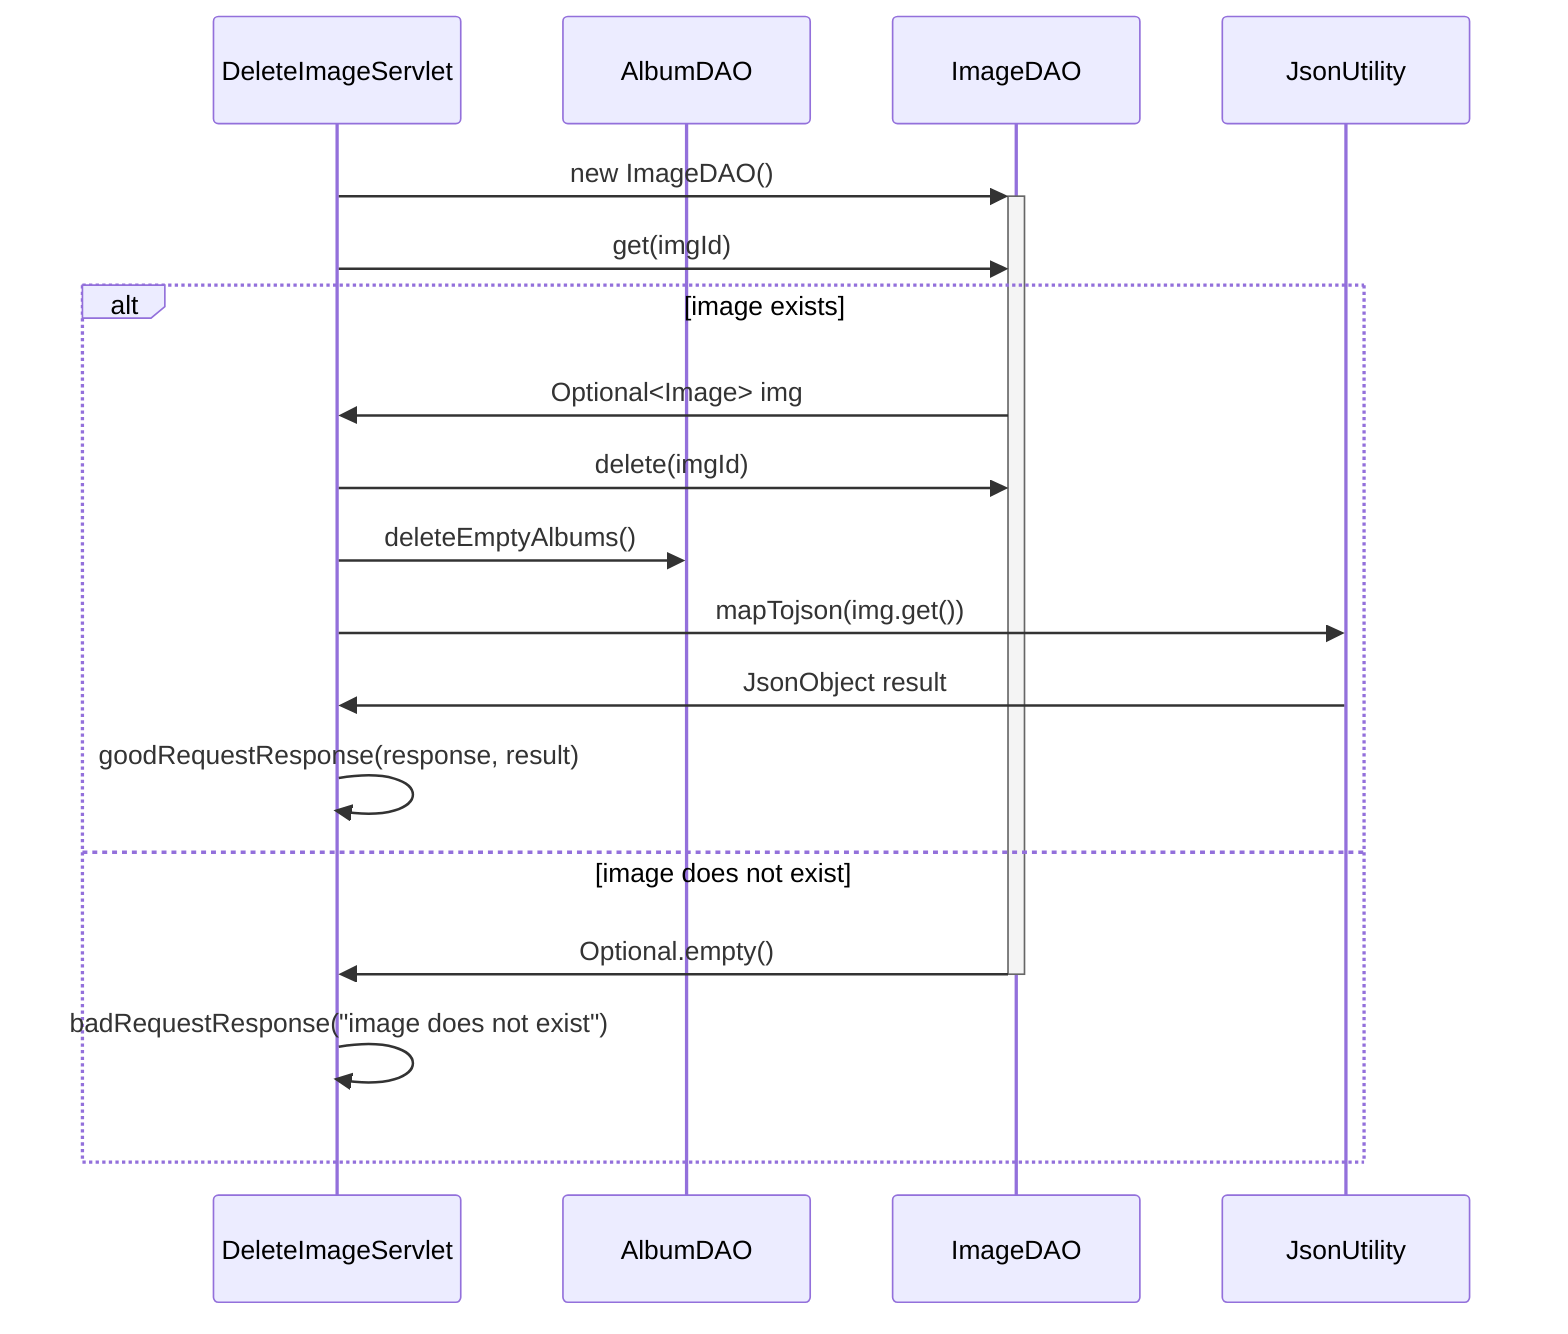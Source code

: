 sequenceDiagram
    participant DeleteImageServlet
    participant AlbumDAO
    participant ImageDAO
    participant JsonUtility


    DeleteImageServlet ->>+ ImageDAO: new ImageDAO()
    DeleteImageServlet ->> ImageDAO: get(imgId)
    alt image exists
        ImageDAO ->> DeleteImageServlet: Optional<Image> img
        DeleteImageServlet ->> ImageDAO: delete(imgId)
        DeleteImageServlet ->> AlbumDAO: deleteEmptyAlbums()
        DeleteImageServlet ->> JsonUtility: mapTojson(img.get())
        JsonUtility ->> DeleteImageServlet: JsonObject result 
        DeleteImageServlet ->> DeleteImageServlet: goodRequestResponse(response, result) 
    else image does not exist
        ImageDAO ->>- DeleteImageServlet: Optional.empty()
        DeleteImageServlet ->> DeleteImageServlet: badRequestResponse("image does not exist")
    end